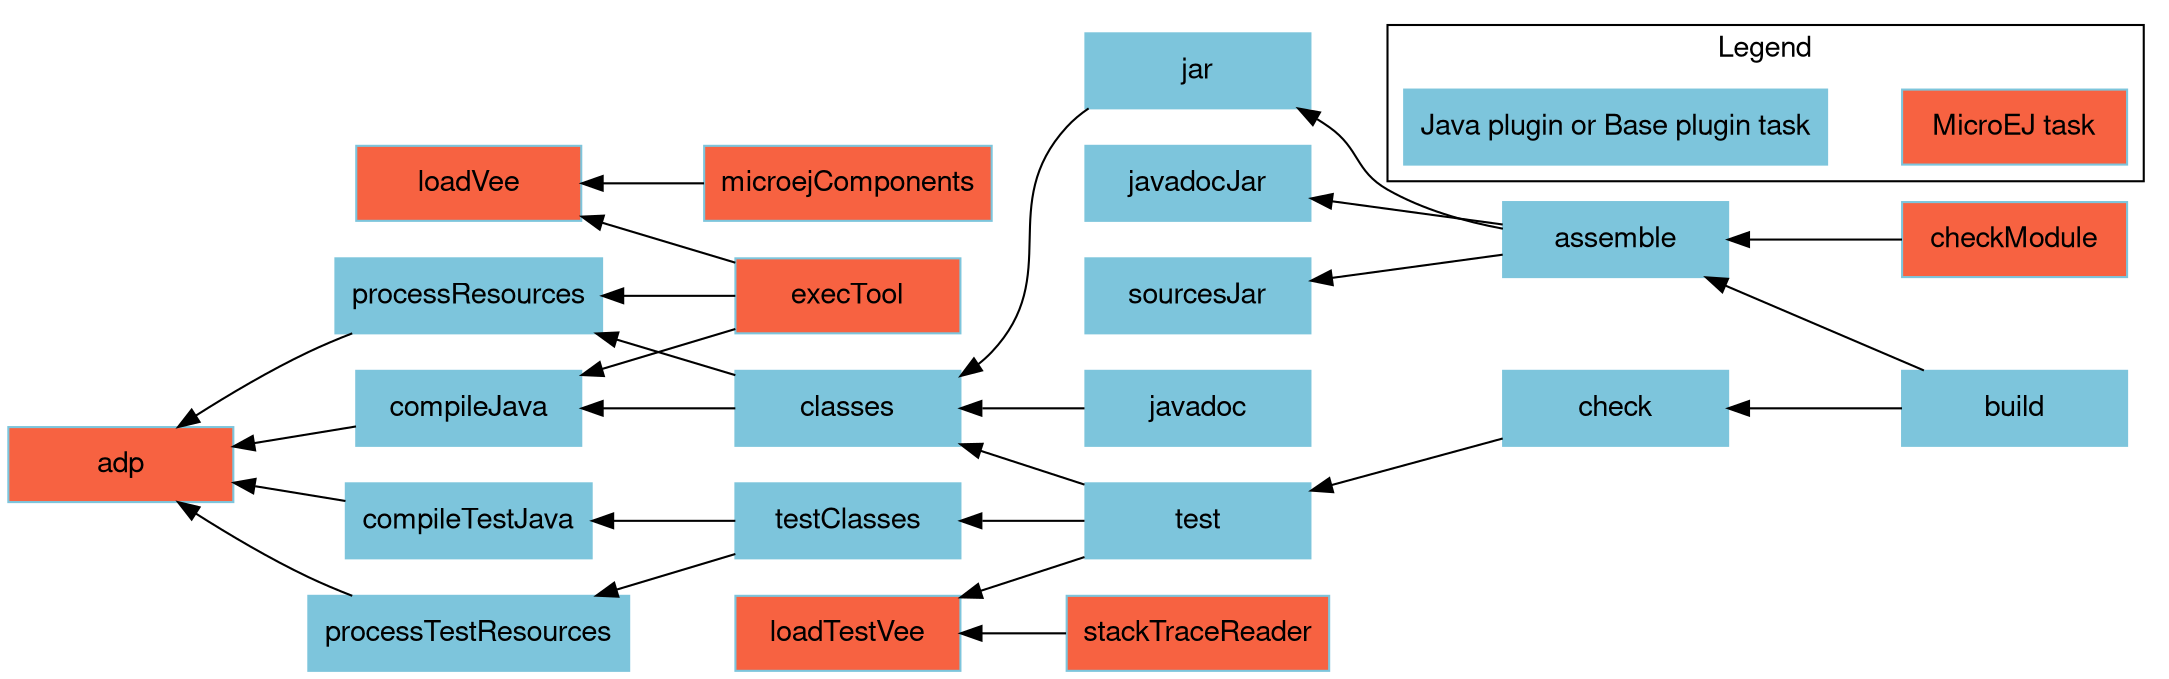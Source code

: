 digraph mygraph {
    rankdir="RL";
    bgcolor="transparent"
    fontname="Helvetica,Arial,sans-serif"
    node [
        shape = box
        width = 1.5
        color = "#7dc5dc"
        style = filled
        fontname="Helvetica,Arial,sans-serif"
    ]
    edge [fontname="Helvetica,Arial,sans-serif"]
    "adp" [fillcolor = "#f76241"]
    "checkModule" [fillcolor = "#f76241"]
    "loadVee" [fillcolor = "#f76241"]
    "execTool" [fillcolor = "#f76241"]
    "microejComponents" [fillcolor = "#f76241"]
    "loadTestVee" [fillcolor = "#f76241"]
    "stackTraceReader" [fillcolor = "#f76241"]
    "build" -> "assemble"
    "build" -> "check"
    "assemble" -> "jar"
    "assemble" -> "javadocJar"
    "assemble" -> "sourcesJar"
    "jar" -> "classes"
    "javadoc" -> "classes"
    "classes" -> "compileJava"
    "classes" -> "processResources"
    "compileJava" -> "adp"
    "processResources" -> "adp"
    "check" -> "test"
    "test" -> "classes"
    "test" -> "testClasses"
    "test" -> "loadTestVee"
    "testClasses" -> "compileTestJava"
    "testClasses" -> "processTestResources"
    "processTestResources" -> "adp"
    "compileTestJava" -> "adp"
    "checkModule" -> "assemble"
    "execTool" -> "compileJava"
    "execTool" -> "processResources"
    "execTool" -> "loadVee"
    "stackTraceReader" -> "loadTestVee"
    "microejComponents" -> "loadVee"

    subgraph cluster_legend {
        label="Legend";
        microej [fillcolor="#f76241" label="MicroEJ task"];
        java [fillcolor="#7dc5dc" label="Java plugin or Base plugin task"];
        microej -> java [style=invis];
        java -> microej [style=invis];
    }
}